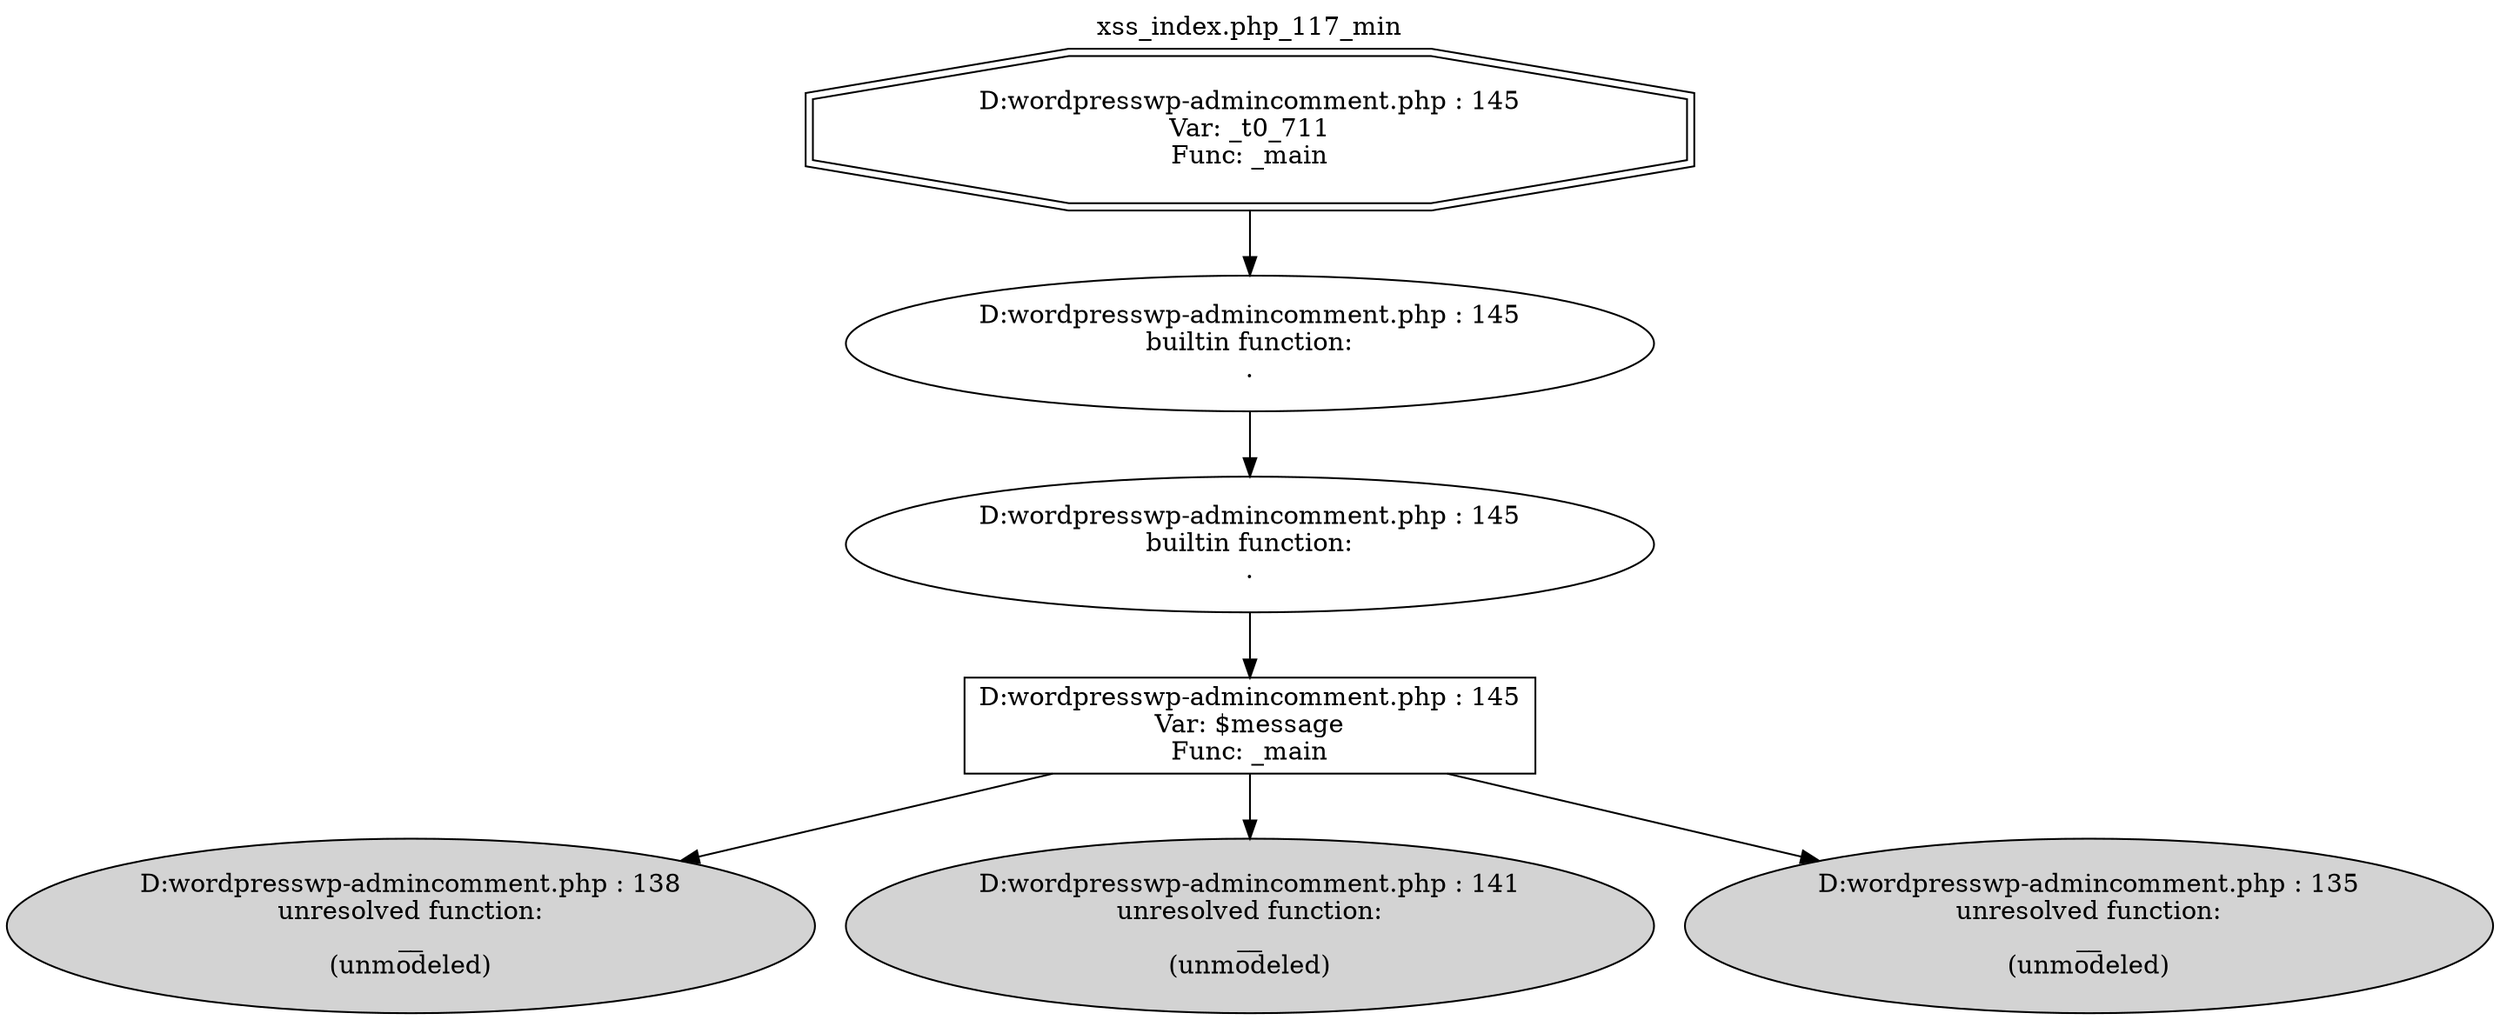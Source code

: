 digraph cfg {
  label="xss_index.php_117_min";
  labelloc=t;
  n1 [shape=doubleoctagon, label="D:\wordpress\wp-admin\comment.php : 145\nVar: _t0_711\nFunc: _main\n"];
  n2 [shape=ellipse, label="D:\wordpress\wp-admin\comment.php : 145\nbuiltin function:\n.\n"];
  n3 [shape=ellipse, label="D:\wordpress\wp-admin\comment.php : 145\nbuiltin function:\n.\n"];
  n4 [shape=box, label="D:\wordpress\wp-admin\comment.php : 145\nVar: $message\nFunc: _main\n"];
  n5 [shape=ellipse, label="D:\wordpress\wp-admin\comment.php : 138\nunresolved function:\n__\n(unmodeled)\n",style=filled];
  n6 [shape=ellipse, label="D:\wordpress\wp-admin\comment.php : 141\nunresolved function:\n__\n(unmodeled)\n",style=filled];
  n7 [shape=ellipse, label="D:\wordpress\wp-admin\comment.php : 135\nunresolved function:\n__\n(unmodeled)\n",style=filled];
  n1 -> n2;
  n2 -> n3;
  n3 -> n4;
  n4 -> n5;
  n4 -> n6;
  n4 -> n7;
}
